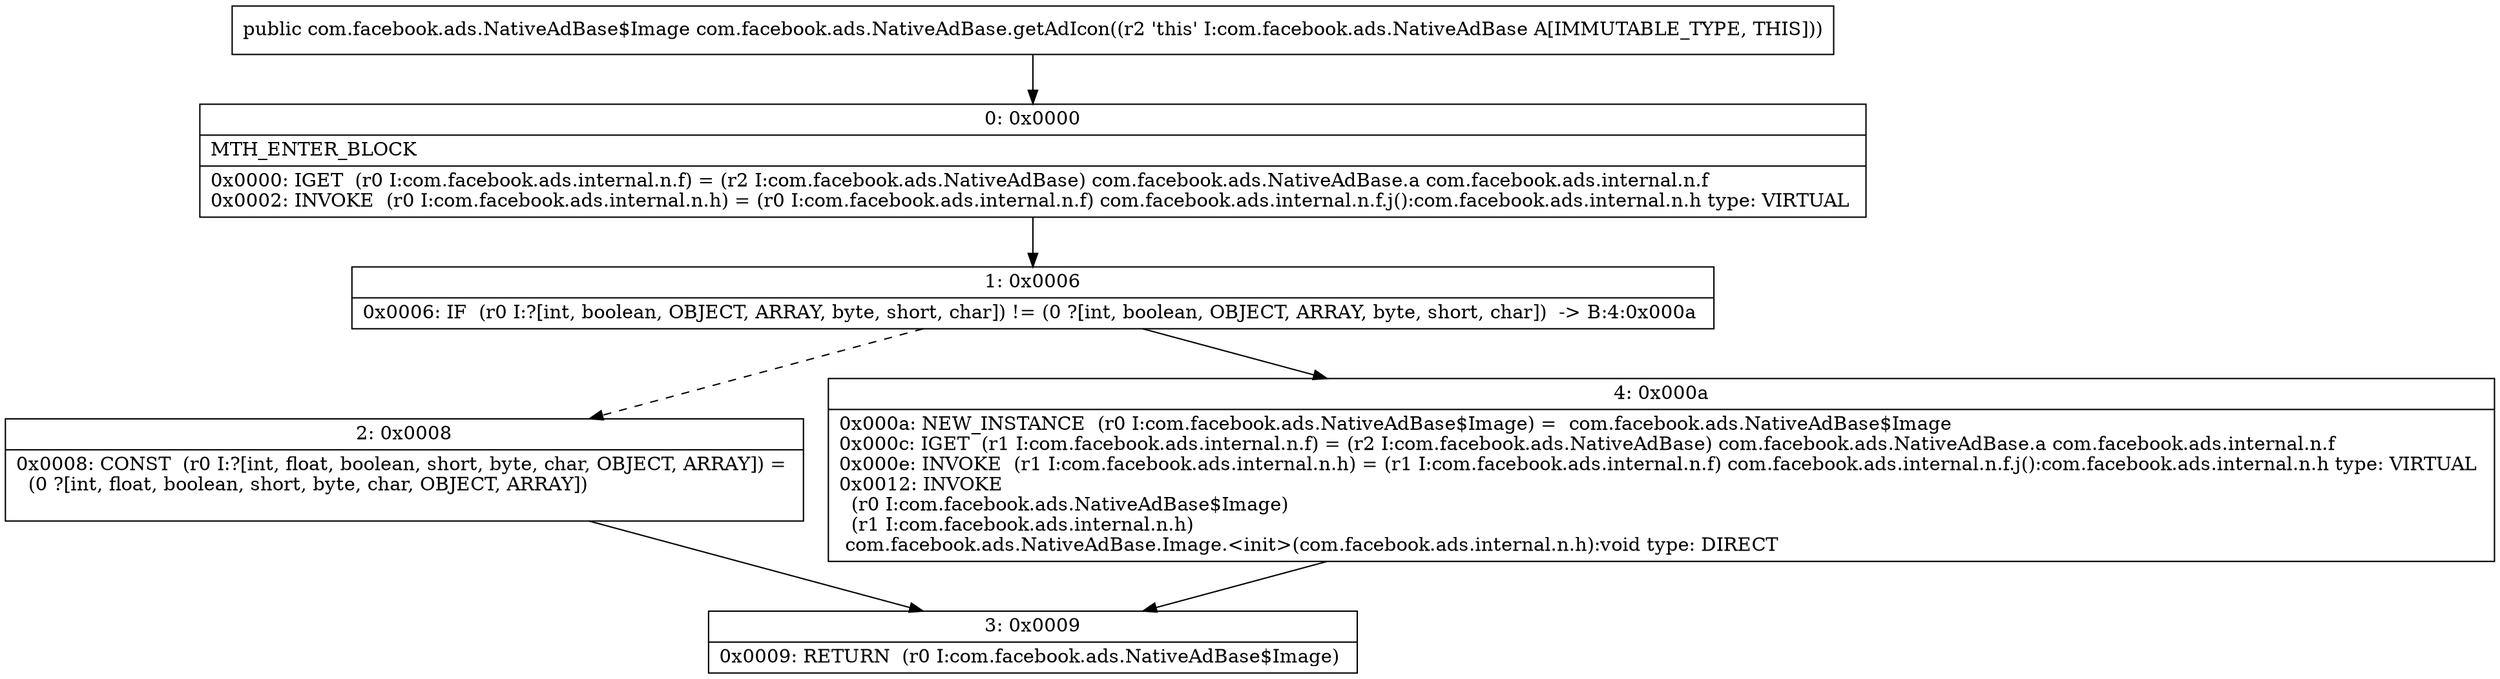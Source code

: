 digraph "CFG forcom.facebook.ads.NativeAdBase.getAdIcon()Lcom\/facebook\/ads\/NativeAdBase$Image;" {
Node_0 [shape=record,label="{0\:\ 0x0000|MTH_ENTER_BLOCK\l|0x0000: IGET  (r0 I:com.facebook.ads.internal.n.f) = (r2 I:com.facebook.ads.NativeAdBase) com.facebook.ads.NativeAdBase.a com.facebook.ads.internal.n.f \l0x0002: INVOKE  (r0 I:com.facebook.ads.internal.n.h) = (r0 I:com.facebook.ads.internal.n.f) com.facebook.ads.internal.n.f.j():com.facebook.ads.internal.n.h type: VIRTUAL \l}"];
Node_1 [shape=record,label="{1\:\ 0x0006|0x0006: IF  (r0 I:?[int, boolean, OBJECT, ARRAY, byte, short, char]) != (0 ?[int, boolean, OBJECT, ARRAY, byte, short, char])  \-\> B:4:0x000a \l}"];
Node_2 [shape=record,label="{2\:\ 0x0008|0x0008: CONST  (r0 I:?[int, float, boolean, short, byte, char, OBJECT, ARRAY]) = \l  (0 ?[int, float, boolean, short, byte, char, OBJECT, ARRAY])\l \l}"];
Node_3 [shape=record,label="{3\:\ 0x0009|0x0009: RETURN  (r0 I:com.facebook.ads.NativeAdBase$Image) \l}"];
Node_4 [shape=record,label="{4\:\ 0x000a|0x000a: NEW_INSTANCE  (r0 I:com.facebook.ads.NativeAdBase$Image) =  com.facebook.ads.NativeAdBase$Image \l0x000c: IGET  (r1 I:com.facebook.ads.internal.n.f) = (r2 I:com.facebook.ads.NativeAdBase) com.facebook.ads.NativeAdBase.a com.facebook.ads.internal.n.f \l0x000e: INVOKE  (r1 I:com.facebook.ads.internal.n.h) = (r1 I:com.facebook.ads.internal.n.f) com.facebook.ads.internal.n.f.j():com.facebook.ads.internal.n.h type: VIRTUAL \l0x0012: INVOKE  \l  (r0 I:com.facebook.ads.NativeAdBase$Image)\l  (r1 I:com.facebook.ads.internal.n.h)\l com.facebook.ads.NativeAdBase.Image.\<init\>(com.facebook.ads.internal.n.h):void type: DIRECT \l}"];
MethodNode[shape=record,label="{public com.facebook.ads.NativeAdBase$Image com.facebook.ads.NativeAdBase.getAdIcon((r2 'this' I:com.facebook.ads.NativeAdBase A[IMMUTABLE_TYPE, THIS])) }"];
MethodNode -> Node_0;
Node_0 -> Node_1;
Node_1 -> Node_2[style=dashed];
Node_1 -> Node_4;
Node_2 -> Node_3;
Node_4 -> Node_3;
}

